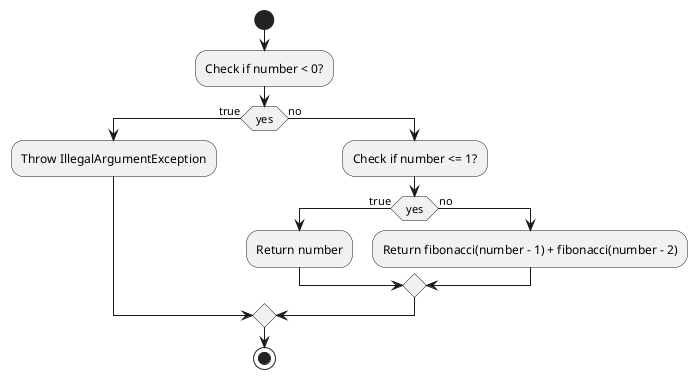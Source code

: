 @startuml
'https://plantuml.com/activity-diagram-beta

start
:Check if number < 0?;
if (yes) then (true)
  :Throw IllegalArgumentException;
else (no)
  :Check if number <= 1?;
  if (yes) then (true)
    :Return number;
  else (no)
    :Return fibonacci(number - 1) + fibonacci(number - 2);
  endif
endif
stop
@enduml
